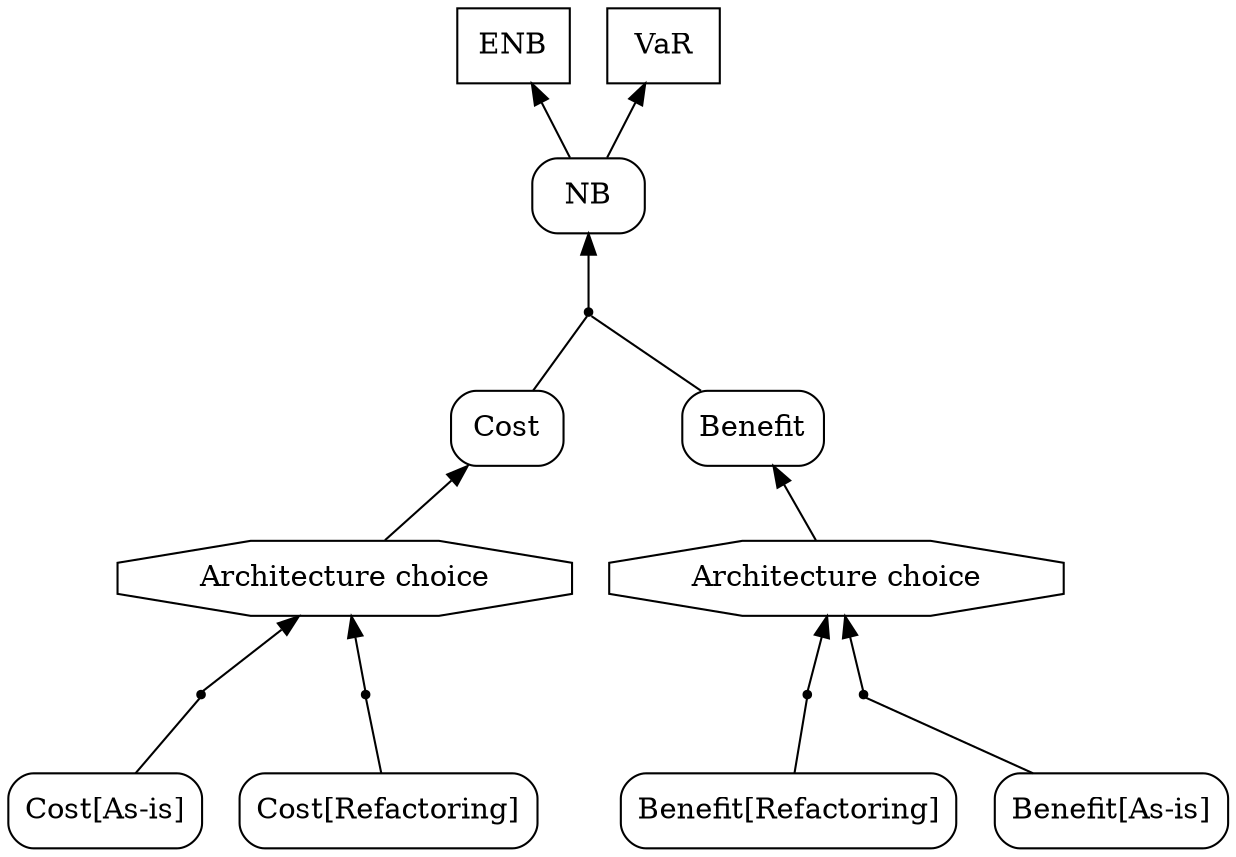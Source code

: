 digraph G { 
rankdir = BT 
AndRef0[shape = point] 
1[label="Architecture choice", shape = polygon, sides =8]1->"Benefit"
"Benefit[As-is]"[shape = box, style = rounded] 
AndRef0->1
"Benefit[As-is]"->AndRef0 [dir = none] 
AndRef1[shape = point] 
1[label="Architecture choice", shape = polygon, sides =8]"Benefit[Refactoring]"[shape = box, style = rounded] 
AndRef1->1
"Benefit[Refactoring]"->AndRef1 [dir = none] 
"Benefit"[shape = box, style = rounded] 
AndRef2[shape = point] 
3[label="Architecture choice", shape = polygon, sides =8]3->"Cost"
"Cost[As-is]"[shape = box, style = rounded] 
AndRef2->3
"Cost[As-is]"->AndRef2 [dir = none] 
AndRef3[shape = point] 
3[label="Architecture choice", shape = polygon, sides =8]"Cost[Refactoring]"[shape = box, style = rounded] 
AndRef3->3
"Cost[Refactoring]"->AndRef3 [dir = none] 
"Cost"[shape = box, style = rounded] 
"NB"[shape = box, style = rounded] 
AndRef4[shape = point] 
AndRef4->"NB"
"Benefit"->AndRef4 [dir = none] 
"Cost"->AndRef4 [dir = none] 
ENB [shape = box] 
NB->"ENB"
VaR [shape = box] 
NB->"VaR"
}
